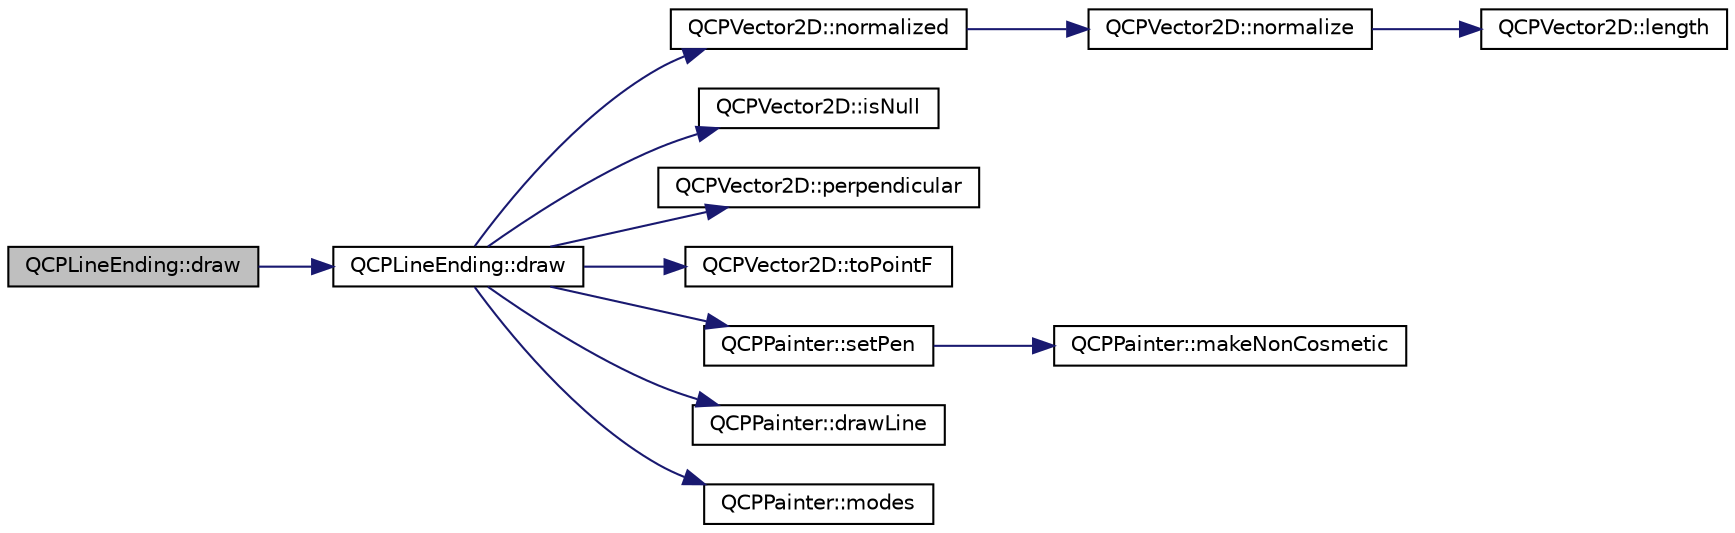 digraph "QCPLineEnding::draw"
{
  edge [fontname="Helvetica",fontsize="10",labelfontname="Helvetica",labelfontsize="10"];
  node [fontname="Helvetica",fontsize="10",shape=record];
  rankdir="LR";
  Node24 [label="QCPLineEnding::draw",height=0.2,width=0.4,color="black", fillcolor="grey75", style="filled", fontcolor="black"];
  Node24 -> Node25 [color="midnightblue",fontsize="10",style="solid",fontname="Helvetica"];
  Node25 [label="QCPLineEnding::draw",height=0.2,width=0.4,color="black", fillcolor="white", style="filled",URL="$class_q_c_p_line_ending.html#a4f45db54f2aba03acf055e29aec1e8e7"];
  Node25 -> Node26 [color="midnightblue",fontsize="10",style="solid",fontname="Helvetica"];
  Node26 [label="QCPVector2D::normalized",height=0.2,width=0.4,color="black", fillcolor="white", style="filled",URL="$class_q_c_p_vector2_d.html#a707bb3af3b1f9331a2450ec75eaf7eb0"];
  Node26 -> Node27 [color="midnightblue",fontsize="10",style="solid",fontname="Helvetica"];
  Node27 [label="QCPVector2D::normalize",height=0.2,width=0.4,color="black", fillcolor="white", style="filled",URL="$class_q_c_p_vector2_d.html#ad83268be370685c2a0630acc0fb1a425"];
  Node27 -> Node28 [color="midnightblue",fontsize="10",style="solid",fontname="Helvetica"];
  Node28 [label="QCPVector2D::length",height=0.2,width=0.4,color="black", fillcolor="white", style="filled",URL="$class_q_c_p_vector2_d.html#a10adb5ab031fe94f0b64a3c5aefb552e"];
  Node25 -> Node29 [color="midnightblue",fontsize="10",style="solid",fontname="Helvetica"];
  Node29 [label="QCPVector2D::isNull",height=0.2,width=0.4,color="black", fillcolor="white", style="filled",URL="$class_q_c_p_vector2_d.html#ace99f200b347b14864808213eef16593"];
  Node25 -> Node30 [color="midnightblue",fontsize="10",style="solid",fontname="Helvetica"];
  Node30 [label="QCPVector2D::perpendicular",height=0.2,width=0.4,color="black", fillcolor="white", style="filled",URL="$class_q_c_p_vector2_d.html#a0e08d09f9027784237e302e32290b001"];
  Node25 -> Node31 [color="midnightblue",fontsize="10",style="solid",fontname="Helvetica"];
  Node31 [label="QCPVector2D::toPointF",height=0.2,width=0.4,color="black", fillcolor="white", style="filled",URL="$class_q_c_p_vector2_d.html#acd7af3f4a62833ada58be3f3021dbbac"];
  Node25 -> Node32 [color="midnightblue",fontsize="10",style="solid",fontname="Helvetica"];
  Node32 [label="QCPPainter::setPen",height=0.2,width=0.4,color="black", fillcolor="white", style="filled",URL="$class_q_c_p_painter.html#af9c7a4cd1791403901f8c5b82a150195"];
  Node32 -> Node33 [color="midnightblue",fontsize="10",style="solid",fontname="Helvetica"];
  Node33 [label="QCPPainter::makeNonCosmetic",height=0.2,width=0.4,color="black", fillcolor="white", style="filled",URL="$class_q_c_p_painter.html#a7e63fbcf47e35c6f2ecd11b8fef7c7d8"];
  Node25 -> Node34 [color="midnightblue",fontsize="10",style="solid",fontname="Helvetica"];
  Node34 [label="QCPPainter::drawLine",height=0.2,width=0.4,color="black", fillcolor="white", style="filled",URL="$class_q_c_p_painter.html#a0b4b1b9bd495e182c731774dc800e6e0"];
  Node25 -> Node35 [color="midnightblue",fontsize="10",style="solid",fontname="Helvetica"];
  Node35 [label="QCPPainter::modes",height=0.2,width=0.4,color="black", fillcolor="white", style="filled",URL="$class_q_c_p_painter.html#aef102658219b24165f7ee2aad1b9e48f"];
}
